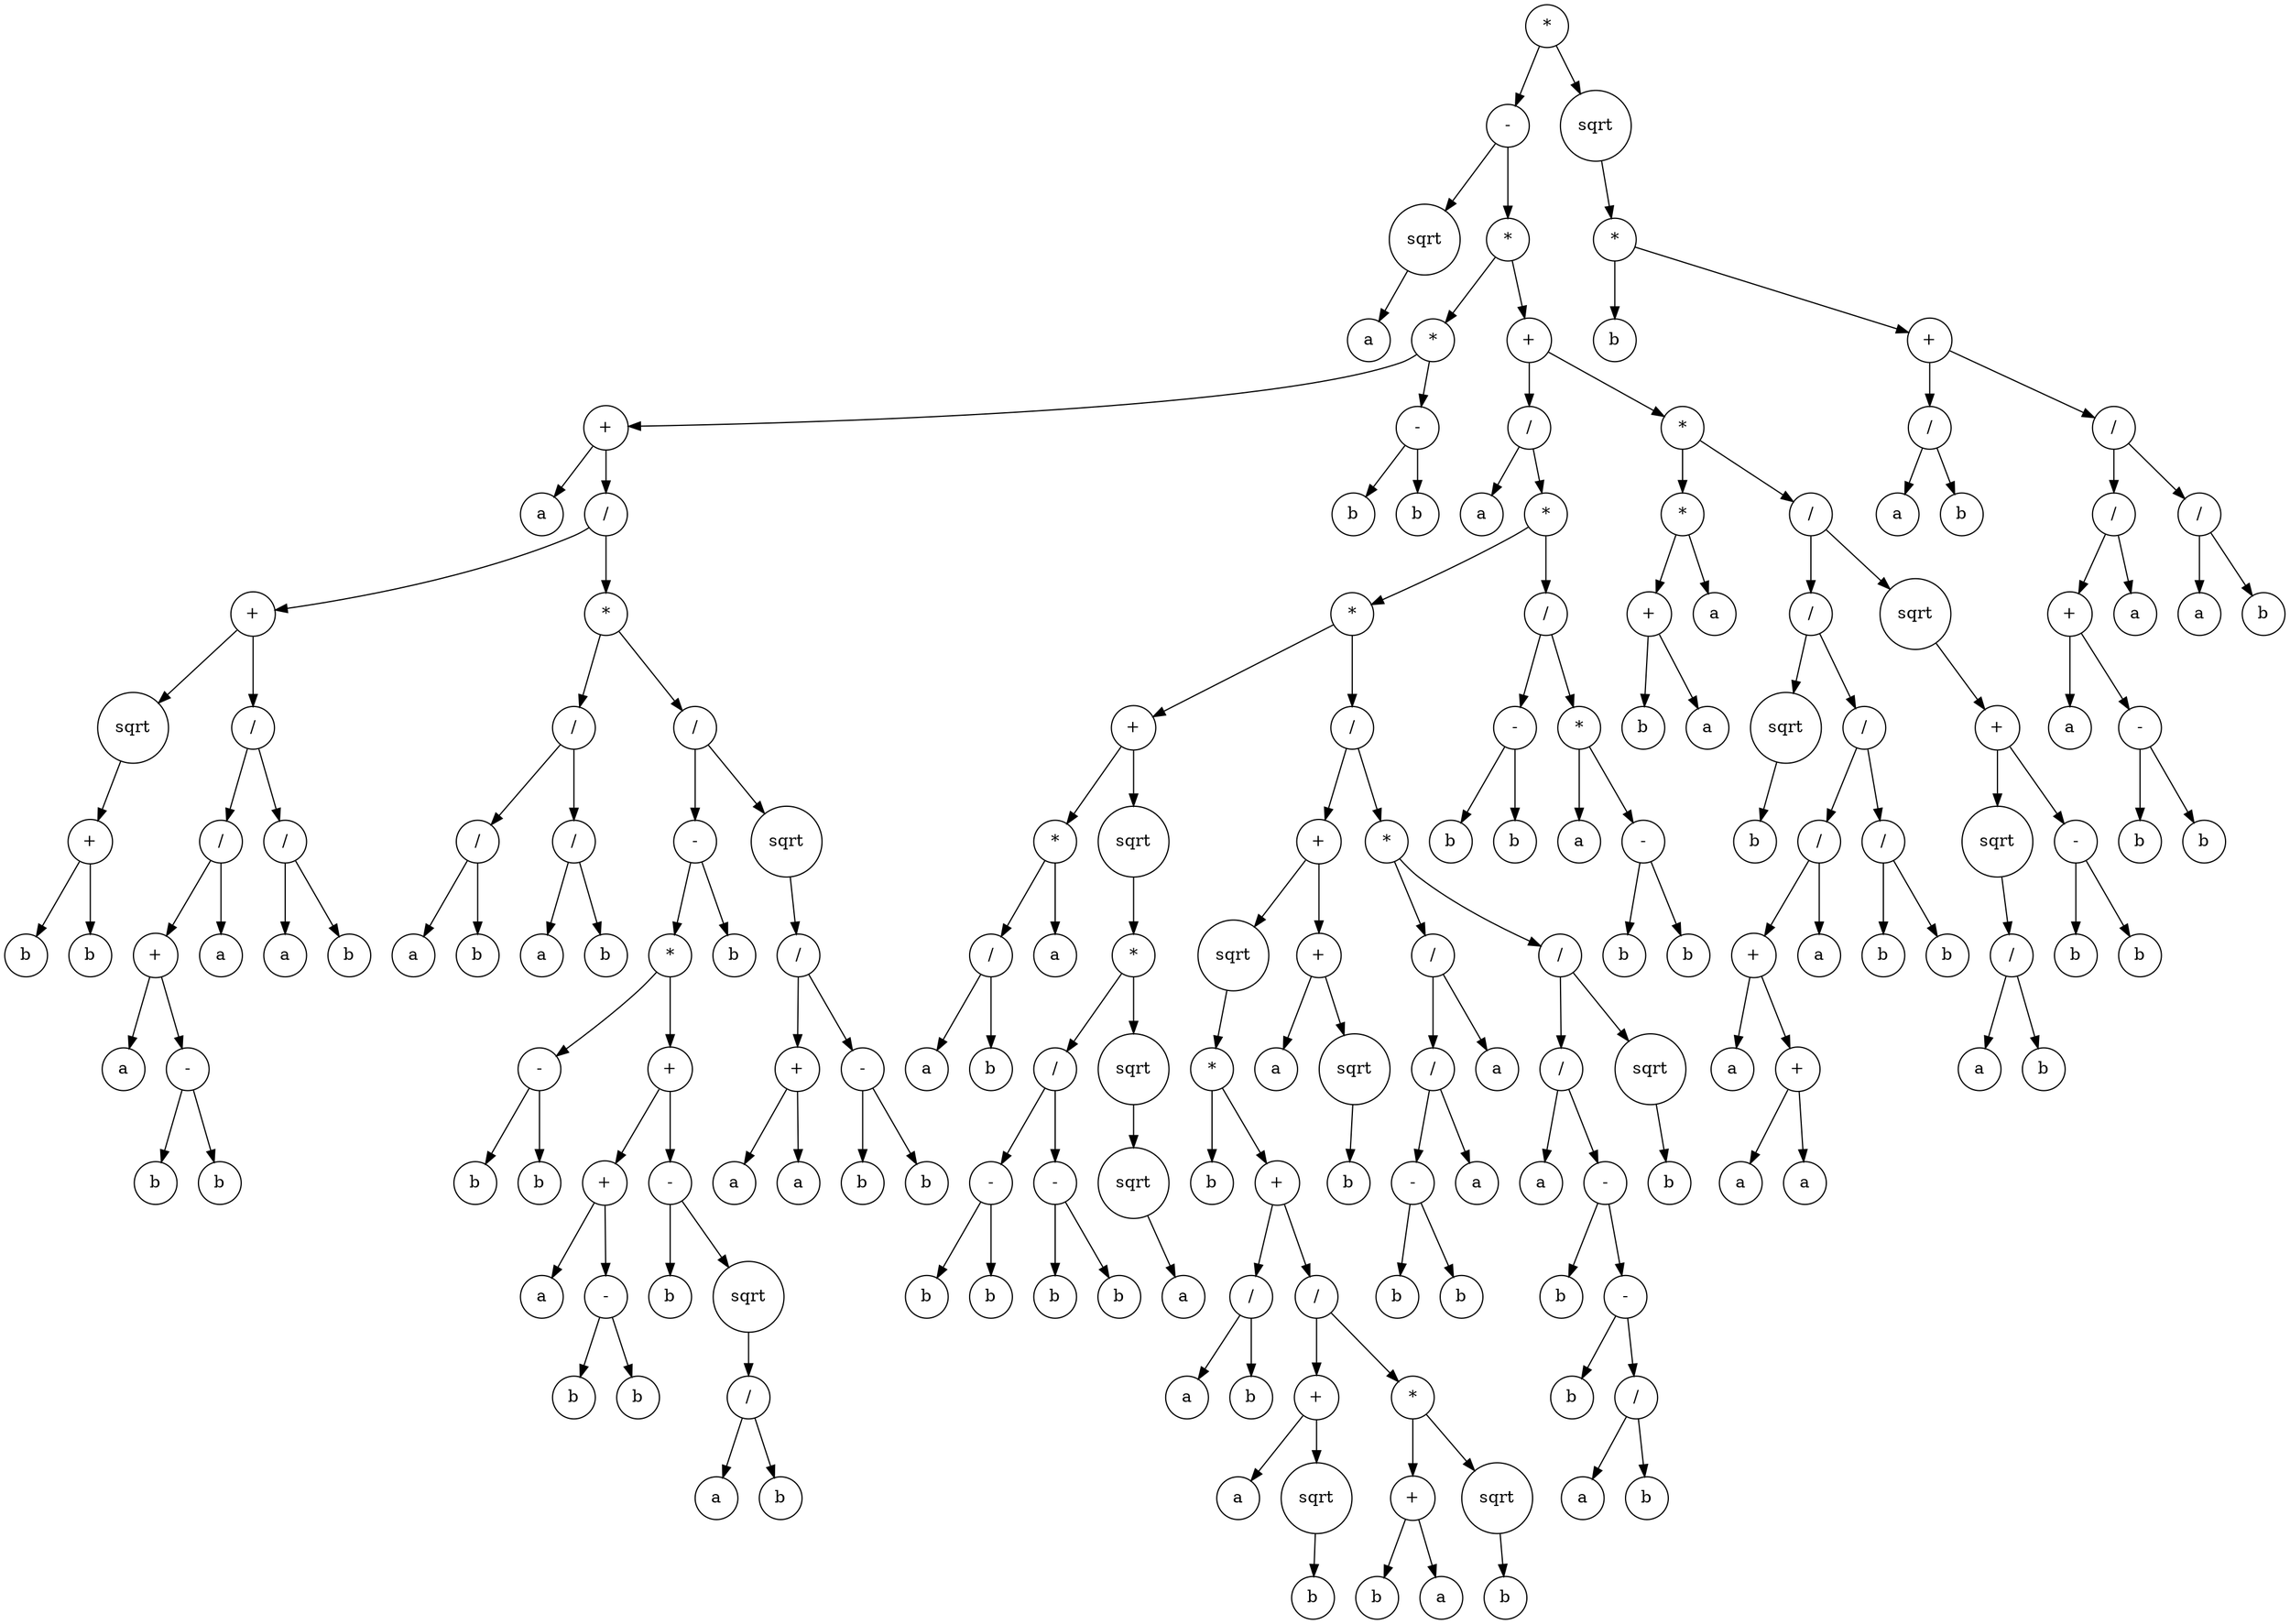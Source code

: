 digraph g {
graph [ordering=out];
node [shape=circle];
n[label = "*"];
n0[label = "-"];
n00[label = "sqrt"];
n000[label = "a"];
n00 -> n000;
n0 -> n00;
n01[label = "*"];
n010[label = "*"];
n0100[label = "+"];
n01000[label = "a"];
n0100 -> n01000;
n01001[label = "/"];
n010010[label = "+"];
n0100100[label = "sqrt"];
n01001000[label = "+"];
n010010000[label = "b"];
n01001000 -> n010010000;
n010010001[label = "b"];
n01001000 -> n010010001;
n0100100 -> n01001000;
n010010 -> n0100100;
n0100101[label = "/"];
n01001010[label = "/"];
n010010100[label = "+"];
n0100101000[label = "a"];
n010010100 -> n0100101000;
n0100101001[label = "-"];
n01001010010[label = "b"];
n0100101001 -> n01001010010;
n01001010011[label = "b"];
n0100101001 -> n01001010011;
n010010100 -> n0100101001;
n01001010 -> n010010100;
n010010101[label = "a"];
n01001010 -> n010010101;
n0100101 -> n01001010;
n01001011[label = "/"];
n010010110[label = "a"];
n01001011 -> n010010110;
n010010111[label = "b"];
n01001011 -> n010010111;
n0100101 -> n01001011;
n010010 -> n0100101;
n01001 -> n010010;
n010011[label = "*"];
n0100110[label = "/"];
n01001100[label = "/"];
n010011000[label = "a"];
n01001100 -> n010011000;
n010011001[label = "b"];
n01001100 -> n010011001;
n0100110 -> n01001100;
n01001101[label = "/"];
n010011010[label = "a"];
n01001101 -> n010011010;
n010011011[label = "b"];
n01001101 -> n010011011;
n0100110 -> n01001101;
n010011 -> n0100110;
n0100111[label = "/"];
n01001110[label = "-"];
n010011100[label = "*"];
n0100111000[label = "-"];
n01001110000[label = "b"];
n0100111000 -> n01001110000;
n01001110001[label = "b"];
n0100111000 -> n01001110001;
n010011100 -> n0100111000;
n0100111001[label = "+"];
n01001110010[label = "+"];
n010011100100[label = "a"];
n01001110010 -> n010011100100;
n010011100101[label = "-"];
n0100111001010[label = "b"];
n010011100101 -> n0100111001010;
n0100111001011[label = "b"];
n010011100101 -> n0100111001011;
n01001110010 -> n010011100101;
n0100111001 -> n01001110010;
n01001110011[label = "-"];
n010011100110[label = "b"];
n01001110011 -> n010011100110;
n010011100111[label = "sqrt"];
n0100111001110[label = "/"];
n01001110011100[label = "a"];
n0100111001110 -> n01001110011100;
n01001110011101[label = "b"];
n0100111001110 -> n01001110011101;
n010011100111 -> n0100111001110;
n01001110011 -> n010011100111;
n0100111001 -> n01001110011;
n010011100 -> n0100111001;
n01001110 -> n010011100;
n010011101[label = "b"];
n01001110 -> n010011101;
n0100111 -> n01001110;
n01001111[label = "sqrt"];
n010011110[label = "/"];
n0100111100[label = "+"];
n01001111000[label = "a"];
n0100111100 -> n01001111000;
n01001111001[label = "a"];
n0100111100 -> n01001111001;
n010011110 -> n0100111100;
n0100111101[label = "-"];
n01001111010[label = "b"];
n0100111101 -> n01001111010;
n01001111011[label = "b"];
n0100111101 -> n01001111011;
n010011110 -> n0100111101;
n01001111 -> n010011110;
n0100111 -> n01001111;
n010011 -> n0100111;
n01001 -> n010011;
n0100 -> n01001;
n010 -> n0100;
n0101[label = "-"];
n01010[label = "b"];
n0101 -> n01010;
n01011[label = "b"];
n0101 -> n01011;
n010 -> n0101;
n01 -> n010;
n011[label = "+"];
n0110[label = "/"];
n01100[label = "a"];
n0110 -> n01100;
n01101[label = "*"];
n011010[label = "*"];
n0110100[label = "+"];
n01101000[label = "*"];
n011010000[label = "/"];
n0110100000[label = "a"];
n011010000 -> n0110100000;
n0110100001[label = "b"];
n011010000 -> n0110100001;
n01101000 -> n011010000;
n011010001[label = "a"];
n01101000 -> n011010001;
n0110100 -> n01101000;
n01101001[label = "sqrt"];
n011010010[label = "*"];
n0110100100[label = "/"];
n01101001000[label = "-"];
n011010010000[label = "b"];
n01101001000 -> n011010010000;
n011010010001[label = "b"];
n01101001000 -> n011010010001;
n0110100100 -> n01101001000;
n01101001001[label = "-"];
n011010010010[label = "b"];
n01101001001 -> n011010010010;
n011010010011[label = "b"];
n01101001001 -> n011010010011;
n0110100100 -> n01101001001;
n011010010 -> n0110100100;
n0110100101[label = "sqrt"];
n01101001010[label = "sqrt"];
n011010010100[label = "a"];
n01101001010 -> n011010010100;
n0110100101 -> n01101001010;
n011010010 -> n0110100101;
n01101001 -> n011010010;
n0110100 -> n01101001;
n011010 -> n0110100;
n0110101[label = "/"];
n01101010[label = "+"];
n011010100[label = "sqrt"];
n0110101000[label = "*"];
n01101010000[label = "b"];
n0110101000 -> n01101010000;
n01101010001[label = "+"];
n011010100010[label = "/"];
n0110101000100[label = "a"];
n011010100010 -> n0110101000100;
n0110101000101[label = "b"];
n011010100010 -> n0110101000101;
n01101010001 -> n011010100010;
n011010100011[label = "/"];
n0110101000110[label = "+"];
n01101010001100[label = "a"];
n0110101000110 -> n01101010001100;
n01101010001101[label = "sqrt"];
n011010100011010[label = "b"];
n01101010001101 -> n011010100011010;
n0110101000110 -> n01101010001101;
n011010100011 -> n0110101000110;
n0110101000111[label = "*"];
n01101010001110[label = "+"];
n011010100011100[label = "b"];
n01101010001110 -> n011010100011100;
n011010100011101[label = "a"];
n01101010001110 -> n011010100011101;
n0110101000111 -> n01101010001110;
n01101010001111[label = "sqrt"];
n011010100011110[label = "b"];
n01101010001111 -> n011010100011110;
n0110101000111 -> n01101010001111;
n011010100011 -> n0110101000111;
n01101010001 -> n011010100011;
n0110101000 -> n01101010001;
n011010100 -> n0110101000;
n01101010 -> n011010100;
n011010101[label = "+"];
n0110101010[label = "a"];
n011010101 -> n0110101010;
n0110101011[label = "sqrt"];
n01101010110[label = "b"];
n0110101011 -> n01101010110;
n011010101 -> n0110101011;
n01101010 -> n011010101;
n0110101 -> n01101010;
n01101011[label = "*"];
n011010110[label = "/"];
n0110101100[label = "/"];
n01101011000[label = "-"];
n011010110000[label = "b"];
n01101011000 -> n011010110000;
n011010110001[label = "b"];
n01101011000 -> n011010110001;
n0110101100 -> n01101011000;
n01101011001[label = "a"];
n0110101100 -> n01101011001;
n011010110 -> n0110101100;
n0110101101[label = "a"];
n011010110 -> n0110101101;
n01101011 -> n011010110;
n011010111[label = "/"];
n0110101110[label = "/"];
n01101011100[label = "a"];
n0110101110 -> n01101011100;
n01101011101[label = "-"];
n011010111010[label = "b"];
n01101011101 -> n011010111010;
n011010111011[label = "-"];
n0110101110110[label = "b"];
n011010111011 -> n0110101110110;
n0110101110111[label = "/"];
n01101011101110[label = "a"];
n0110101110111 -> n01101011101110;
n01101011101111[label = "b"];
n0110101110111 -> n01101011101111;
n011010111011 -> n0110101110111;
n01101011101 -> n011010111011;
n0110101110 -> n01101011101;
n011010111 -> n0110101110;
n0110101111[label = "sqrt"];
n01101011110[label = "b"];
n0110101111 -> n01101011110;
n011010111 -> n0110101111;
n01101011 -> n011010111;
n0110101 -> n01101011;
n011010 -> n0110101;
n01101 -> n011010;
n011011[label = "/"];
n0110110[label = "-"];
n01101100[label = "b"];
n0110110 -> n01101100;
n01101101[label = "b"];
n0110110 -> n01101101;
n011011 -> n0110110;
n0110111[label = "*"];
n01101110[label = "a"];
n0110111 -> n01101110;
n01101111[label = "-"];
n011011110[label = "b"];
n01101111 -> n011011110;
n011011111[label = "b"];
n01101111 -> n011011111;
n0110111 -> n01101111;
n011011 -> n0110111;
n01101 -> n011011;
n0110 -> n01101;
n011 -> n0110;
n0111[label = "*"];
n01110[label = "*"];
n011100[label = "+"];
n0111000[label = "b"];
n011100 -> n0111000;
n0111001[label = "a"];
n011100 -> n0111001;
n01110 -> n011100;
n011101[label = "a"];
n01110 -> n011101;
n0111 -> n01110;
n01111[label = "/"];
n011110[label = "/"];
n0111100[label = "sqrt"];
n01111000[label = "b"];
n0111100 -> n01111000;
n011110 -> n0111100;
n0111101[label = "/"];
n01111010[label = "/"];
n011110100[label = "+"];
n0111101000[label = "a"];
n011110100 -> n0111101000;
n0111101001[label = "+"];
n01111010010[label = "a"];
n0111101001 -> n01111010010;
n01111010011[label = "a"];
n0111101001 -> n01111010011;
n011110100 -> n0111101001;
n01111010 -> n011110100;
n011110101[label = "a"];
n01111010 -> n011110101;
n0111101 -> n01111010;
n01111011[label = "/"];
n011110110[label = "b"];
n01111011 -> n011110110;
n011110111[label = "b"];
n01111011 -> n011110111;
n0111101 -> n01111011;
n011110 -> n0111101;
n01111 -> n011110;
n011111[label = "sqrt"];
n0111110[label = "+"];
n01111100[label = "sqrt"];
n011111000[label = "/"];
n0111110000[label = "a"];
n011111000 -> n0111110000;
n0111110001[label = "b"];
n011111000 -> n0111110001;
n01111100 -> n011111000;
n0111110 -> n01111100;
n01111101[label = "-"];
n011111010[label = "b"];
n01111101 -> n011111010;
n011111011[label = "b"];
n01111101 -> n011111011;
n0111110 -> n01111101;
n011111 -> n0111110;
n01111 -> n011111;
n0111 -> n01111;
n011 -> n0111;
n01 -> n011;
n0 -> n01;
n -> n0;
n1[label = "sqrt"];
n10[label = "*"];
n100[label = "b"];
n10 -> n100;
n101[label = "+"];
n1010[label = "/"];
n10100[label = "a"];
n1010 -> n10100;
n10101[label = "b"];
n1010 -> n10101;
n101 -> n1010;
n1011[label = "/"];
n10110[label = "/"];
n101100[label = "+"];
n1011000[label = "a"];
n101100 -> n1011000;
n1011001[label = "-"];
n10110010[label = "b"];
n1011001 -> n10110010;
n10110011[label = "b"];
n1011001 -> n10110011;
n101100 -> n1011001;
n10110 -> n101100;
n101101[label = "a"];
n10110 -> n101101;
n1011 -> n10110;
n10111[label = "/"];
n101110[label = "a"];
n10111 -> n101110;
n101111[label = "b"];
n10111 -> n101111;
n1011 -> n10111;
n101 -> n1011;
n10 -> n101;
n1 -> n10;
n -> n1;
}
